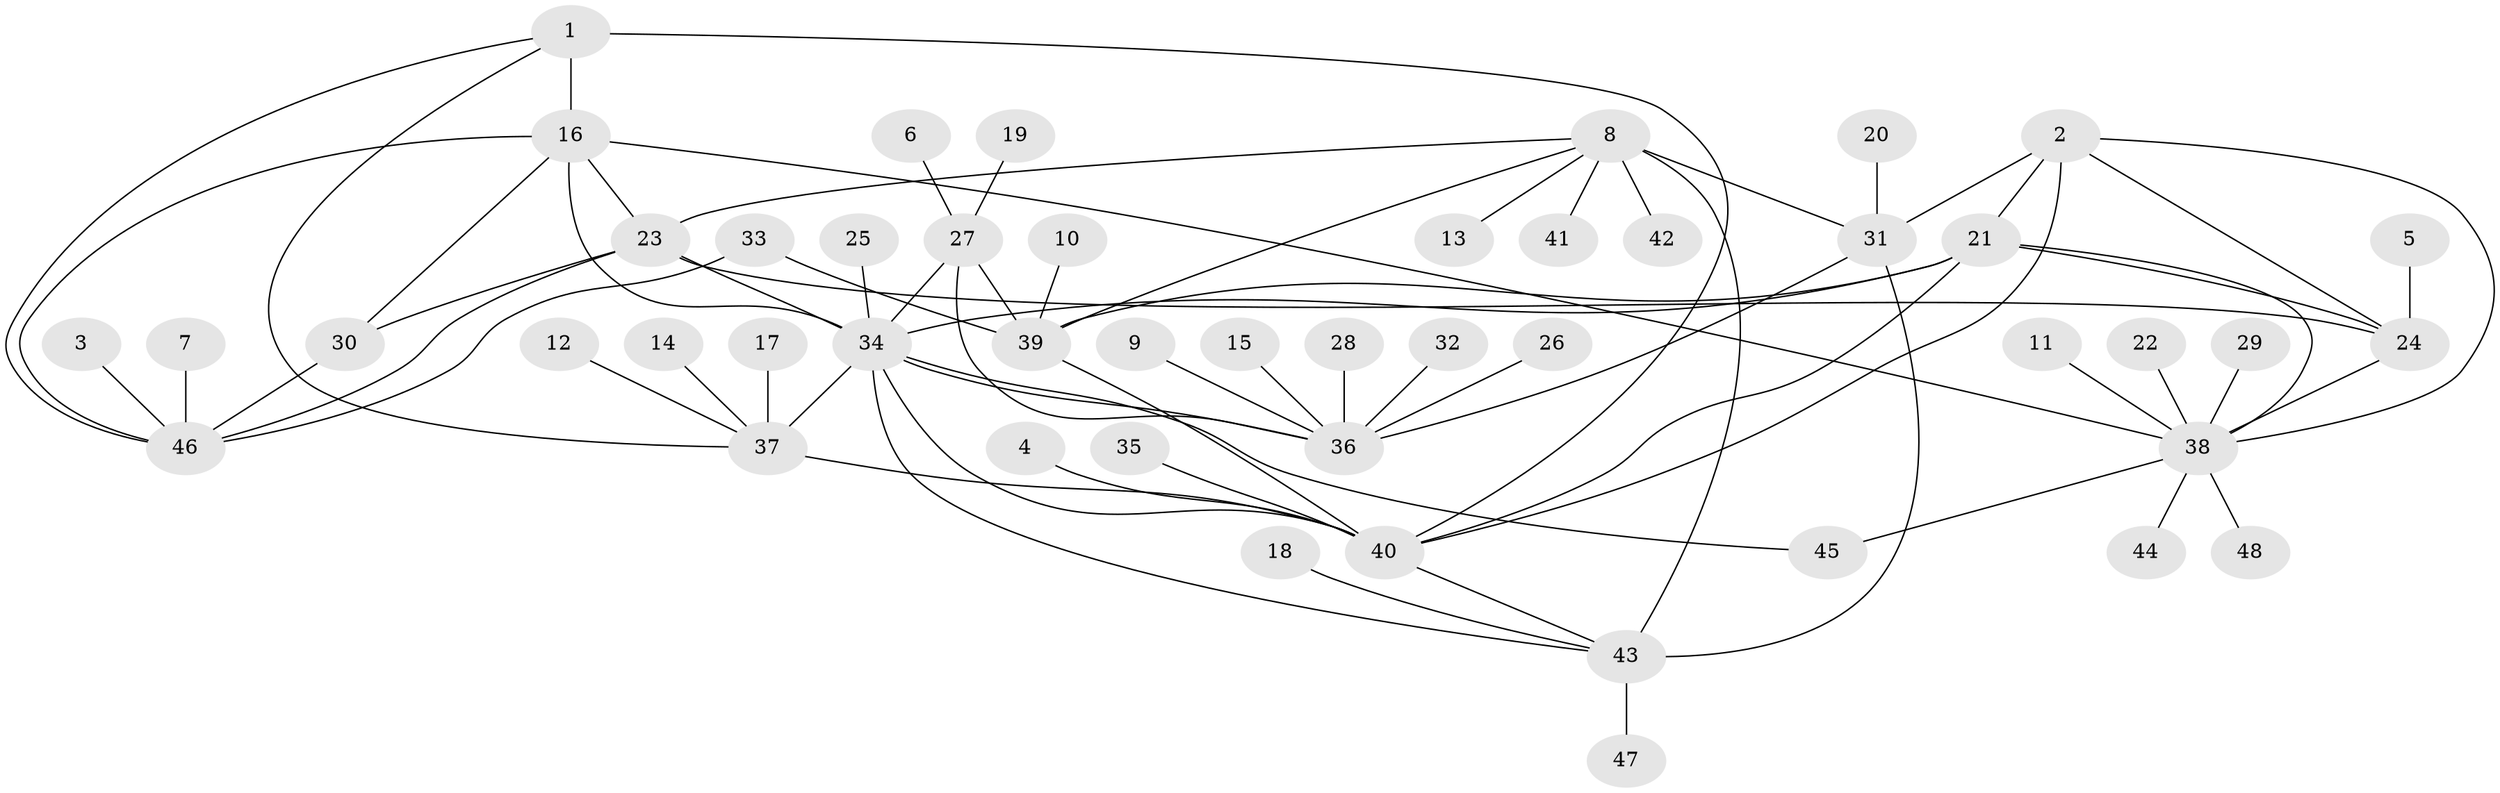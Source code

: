 // original degree distribution, {4: 0.010869565217391304, 9: 0.03260869565217391, 7: 0.05434782608695652, 8: 0.043478260869565216, 5: 0.043478260869565216, 6: 0.021739130434782608, 10: 0.010869565217391304, 11: 0.010869565217391304, 1: 0.5543478260869565, 2: 0.15217391304347827, 3: 0.06521739130434782}
// Generated by graph-tools (version 1.1) at 2025/26/03/09/25 03:26:40]
// undirected, 48 vertices, 73 edges
graph export_dot {
graph [start="1"]
  node [color=gray90,style=filled];
  1;
  2;
  3;
  4;
  5;
  6;
  7;
  8;
  9;
  10;
  11;
  12;
  13;
  14;
  15;
  16;
  17;
  18;
  19;
  20;
  21;
  22;
  23;
  24;
  25;
  26;
  27;
  28;
  29;
  30;
  31;
  32;
  33;
  34;
  35;
  36;
  37;
  38;
  39;
  40;
  41;
  42;
  43;
  44;
  45;
  46;
  47;
  48;
  1 -- 16 [weight=1.0];
  1 -- 37 [weight=1.0];
  1 -- 40 [weight=2.0];
  1 -- 46 [weight=1.0];
  2 -- 21 [weight=1.0];
  2 -- 24 [weight=1.0];
  2 -- 31 [weight=1.0];
  2 -- 38 [weight=1.0];
  2 -- 40 [weight=1.0];
  3 -- 46 [weight=1.0];
  4 -- 40 [weight=1.0];
  5 -- 24 [weight=1.0];
  6 -- 27 [weight=1.0];
  7 -- 46 [weight=1.0];
  8 -- 13 [weight=1.0];
  8 -- 23 [weight=2.0];
  8 -- 31 [weight=2.0];
  8 -- 39 [weight=1.0];
  8 -- 41 [weight=1.0];
  8 -- 42 [weight=1.0];
  8 -- 43 [weight=2.0];
  9 -- 36 [weight=1.0];
  10 -- 39 [weight=1.0];
  11 -- 38 [weight=1.0];
  12 -- 37 [weight=1.0];
  14 -- 37 [weight=1.0];
  15 -- 36 [weight=1.0];
  16 -- 23 [weight=1.0];
  16 -- 30 [weight=1.0];
  16 -- 34 [weight=1.0];
  16 -- 38 [weight=1.0];
  16 -- 46 [weight=1.0];
  17 -- 37 [weight=1.0];
  18 -- 43 [weight=1.0];
  19 -- 27 [weight=1.0];
  20 -- 31 [weight=1.0];
  21 -- 24 [weight=1.0];
  21 -- 34 [weight=1.0];
  21 -- 38 [weight=1.0];
  21 -- 39 [weight=1.0];
  21 -- 40 [weight=1.0];
  22 -- 38 [weight=1.0];
  23 -- 24 [weight=1.0];
  23 -- 30 [weight=1.0];
  23 -- 34 [weight=1.0];
  23 -- 46 [weight=1.0];
  24 -- 38 [weight=1.0];
  25 -- 34 [weight=1.0];
  26 -- 36 [weight=1.0];
  27 -- 34 [weight=2.0];
  27 -- 36 [weight=1.0];
  27 -- 39 [weight=1.0];
  28 -- 36 [weight=1.0];
  29 -- 38 [weight=1.0];
  30 -- 46 [weight=1.0];
  31 -- 36 [weight=1.0];
  31 -- 43 [weight=1.0];
  32 -- 36 [weight=1.0];
  33 -- 39 [weight=1.0];
  33 -- 46 [weight=1.0];
  34 -- 36 [weight=2.0];
  34 -- 37 [weight=1.0];
  34 -- 40 [weight=1.0];
  34 -- 43 [weight=1.0];
  34 -- 45 [weight=1.0];
  35 -- 40 [weight=1.0];
  37 -- 40 [weight=2.0];
  38 -- 44 [weight=1.0];
  38 -- 45 [weight=1.0];
  38 -- 48 [weight=1.0];
  39 -- 40 [weight=1.0];
  40 -- 43 [weight=1.0];
  43 -- 47 [weight=1.0];
}

